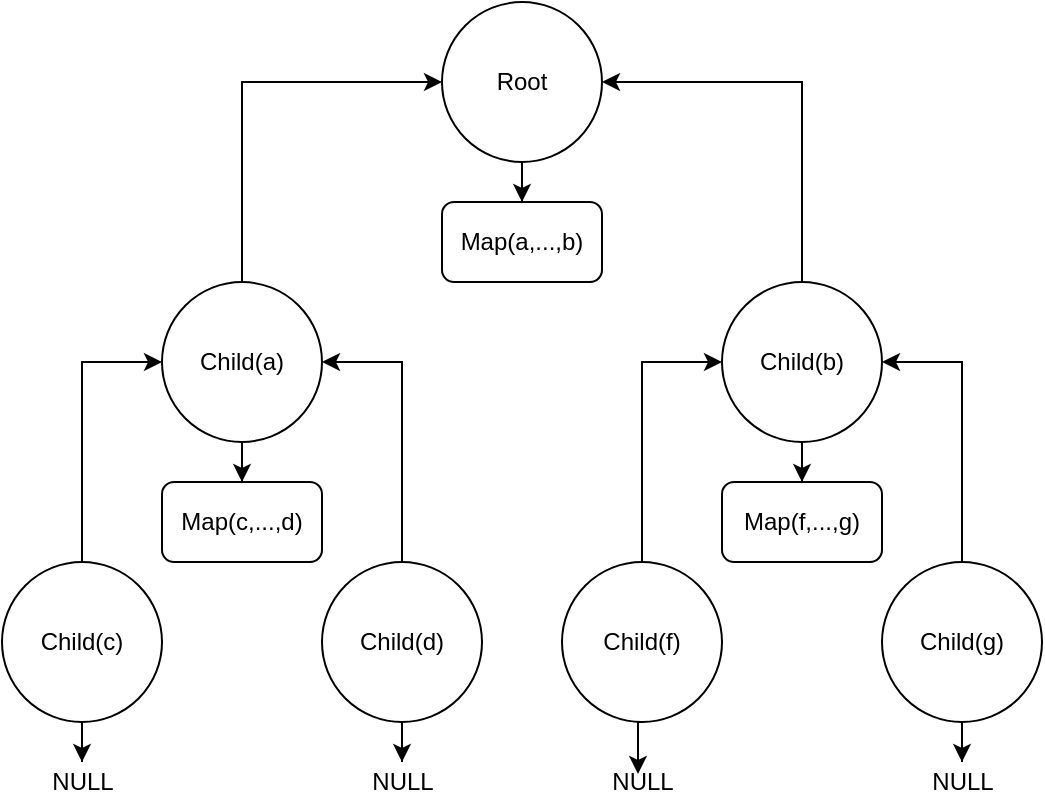 <mxfile version="13.2.4" type="device"><diagram name="Page-1" id="10a91c8b-09ff-31b1-d368-03940ed4cc9e"><mxGraphModel dx="1422" dy="822" grid="1" gridSize="10" guides="1" tooltips="1" connect="1" arrows="1" fold="1" page="1" pageScale="1" pageWidth="1100" pageHeight="850" background="#ffffff" math="0" shadow="0"><root><mxCell id="0"/><mxCell id="1" parent="0"/><mxCell id="3fM2MBfTdBszPzfFptCs-3" value="" style="edgeStyle=orthogonalEdgeStyle;rounded=0;orthogonalLoop=1;jettySize=auto;html=1;" edge="1" parent="1" source="3fM2MBfTdBszPzfFptCs-1" target="3fM2MBfTdBszPzfFptCs-2"><mxGeometry relative="1" as="geometry"/></mxCell><mxCell id="3fM2MBfTdBszPzfFptCs-1" value="Root" style="ellipse;whiteSpace=wrap;html=1;aspect=fixed;" vertex="1" parent="1"><mxGeometry x="440" y="120" width="80" height="80" as="geometry"/></mxCell><mxCell id="3fM2MBfTdBszPzfFptCs-2" value="Map(a,...,b)" style="rounded=1;whiteSpace=wrap;html=1;" vertex="1" parent="1"><mxGeometry x="440" y="220" width="80" height="40" as="geometry"/></mxCell><mxCell id="3fM2MBfTdBszPzfFptCs-8" style="edgeStyle=orthogonalEdgeStyle;rounded=0;orthogonalLoop=1;jettySize=auto;html=1;exitX=0.5;exitY=0;exitDx=0;exitDy=0;entryX=0;entryY=0.5;entryDx=0;entryDy=0;" edge="1" parent="1" source="3fM2MBfTdBszPzfFptCs-4" target="3fM2MBfTdBszPzfFptCs-1"><mxGeometry relative="1" as="geometry"/></mxCell><mxCell id="3fM2MBfTdBszPzfFptCs-10" value="" style="edgeStyle=orthogonalEdgeStyle;rounded=0;orthogonalLoop=1;jettySize=auto;html=1;" edge="1" parent="1" source="3fM2MBfTdBszPzfFptCs-4" target="3fM2MBfTdBszPzfFptCs-9"><mxGeometry relative="1" as="geometry"/></mxCell><mxCell id="3fM2MBfTdBszPzfFptCs-4" value="Child(a)" style="ellipse;whiteSpace=wrap;html=1;aspect=fixed;" vertex="1" parent="1"><mxGeometry x="300" y="260" width="80" height="80" as="geometry"/></mxCell><mxCell id="3fM2MBfTdBszPzfFptCs-7" style="edgeStyle=orthogonalEdgeStyle;rounded=0;orthogonalLoop=1;jettySize=auto;html=1;exitX=0.5;exitY=0;exitDx=0;exitDy=0;entryX=1;entryY=0.5;entryDx=0;entryDy=0;" edge="1" parent="1" source="3fM2MBfTdBszPzfFptCs-5" target="3fM2MBfTdBszPzfFptCs-1"><mxGeometry relative="1" as="geometry"/></mxCell><mxCell id="3fM2MBfTdBszPzfFptCs-12" value="" style="edgeStyle=orthogonalEdgeStyle;rounded=0;orthogonalLoop=1;jettySize=auto;html=1;" edge="1" parent="1" source="3fM2MBfTdBszPzfFptCs-5" target="3fM2MBfTdBszPzfFptCs-11"><mxGeometry relative="1" as="geometry"/></mxCell><mxCell id="3fM2MBfTdBszPzfFptCs-5" value="Child(b)" style="ellipse;whiteSpace=wrap;html=1;aspect=fixed;" vertex="1" parent="1"><mxGeometry x="580" y="260" width="80" height="80" as="geometry"/></mxCell><mxCell id="3fM2MBfTdBszPzfFptCs-9" value="Map(c,...,d)" style="rounded=1;whiteSpace=wrap;html=1;" vertex="1" parent="1"><mxGeometry x="300" y="360" width="80" height="40" as="geometry"/></mxCell><mxCell id="3fM2MBfTdBszPzfFptCs-11" value="Map(f,...,g)" style="rounded=1;whiteSpace=wrap;html=1;" vertex="1" parent="1"><mxGeometry x="580" y="360" width="80" height="40" as="geometry"/></mxCell><mxCell id="3fM2MBfTdBszPzfFptCs-14" style="edgeStyle=orthogonalEdgeStyle;rounded=0;orthogonalLoop=1;jettySize=auto;html=1;exitX=0.5;exitY=0;exitDx=0;exitDy=0;entryX=0;entryY=0.5;entryDx=0;entryDy=0;" edge="1" parent="1" source="3fM2MBfTdBszPzfFptCs-13" target="3fM2MBfTdBszPzfFptCs-4"><mxGeometry relative="1" as="geometry"/></mxCell><mxCell id="3fM2MBfTdBszPzfFptCs-24" style="edgeStyle=orthogonalEdgeStyle;rounded=0;orthogonalLoop=1;jettySize=auto;html=1;exitX=0.5;exitY=1;exitDx=0;exitDy=0;" edge="1" parent="1" source="3fM2MBfTdBszPzfFptCs-13" target="3fM2MBfTdBszPzfFptCs-21"><mxGeometry relative="1" as="geometry"/></mxCell><mxCell id="3fM2MBfTdBszPzfFptCs-13" value="Child(c)" style="ellipse;whiteSpace=wrap;html=1;aspect=fixed;" vertex="1" parent="1"><mxGeometry x="220" y="400" width="80" height="80" as="geometry"/></mxCell><mxCell id="3fM2MBfTdBszPzfFptCs-16" style="edgeStyle=orthogonalEdgeStyle;rounded=0;orthogonalLoop=1;jettySize=auto;html=1;exitX=0.5;exitY=0;exitDx=0;exitDy=0;entryX=1;entryY=0.5;entryDx=0;entryDy=0;" edge="1" parent="1" source="3fM2MBfTdBszPzfFptCs-15" target="3fM2MBfTdBszPzfFptCs-5"><mxGeometry relative="1" as="geometry"/></mxCell><mxCell id="3fM2MBfTdBszPzfFptCs-30" style="edgeStyle=orthogonalEdgeStyle;rounded=0;orthogonalLoop=1;jettySize=auto;html=1;exitX=0.5;exitY=1;exitDx=0;exitDy=0;" edge="1" parent="1" source="3fM2MBfTdBszPzfFptCs-15" target="3fM2MBfTdBszPzfFptCs-27"><mxGeometry relative="1" as="geometry"/></mxCell><mxCell id="3fM2MBfTdBszPzfFptCs-15" value="Child(g)" style="ellipse;whiteSpace=wrap;html=1;aspect=fixed;" vertex="1" parent="1"><mxGeometry x="660" y="400" width="80" height="80" as="geometry"/></mxCell><mxCell id="3fM2MBfTdBszPzfFptCs-18" style="edgeStyle=orthogonalEdgeStyle;rounded=0;orthogonalLoop=1;jettySize=auto;html=1;exitX=0.5;exitY=0;exitDx=0;exitDy=0;entryX=1;entryY=0.5;entryDx=0;entryDy=0;" edge="1" parent="1" source="3fM2MBfTdBszPzfFptCs-17" target="3fM2MBfTdBszPzfFptCs-4"><mxGeometry relative="1" as="geometry"/></mxCell><mxCell id="3fM2MBfTdBszPzfFptCs-28" style="edgeStyle=orthogonalEdgeStyle;rounded=0;orthogonalLoop=1;jettySize=auto;html=1;exitX=0.5;exitY=1;exitDx=0;exitDy=0;" edge="1" parent="1" source="3fM2MBfTdBszPzfFptCs-17" target="3fM2MBfTdBszPzfFptCs-25"><mxGeometry relative="1" as="geometry"/></mxCell><mxCell id="3fM2MBfTdBszPzfFptCs-17" value="Child(d)" style="ellipse;whiteSpace=wrap;html=1;aspect=fixed;" vertex="1" parent="1"><mxGeometry x="380" y="400" width="80" height="80" as="geometry"/></mxCell><mxCell id="3fM2MBfTdBszPzfFptCs-20" style="edgeStyle=orthogonalEdgeStyle;rounded=0;orthogonalLoop=1;jettySize=auto;html=1;exitX=0.5;exitY=0;exitDx=0;exitDy=0;entryX=0;entryY=0.5;entryDx=0;entryDy=0;" edge="1" parent="1" source="3fM2MBfTdBszPzfFptCs-19" target="3fM2MBfTdBszPzfFptCs-5"><mxGeometry relative="1" as="geometry"/></mxCell><mxCell id="3fM2MBfTdBszPzfFptCs-29" style="edgeStyle=orthogonalEdgeStyle;rounded=0;orthogonalLoop=1;jettySize=auto;html=1;exitX=0.5;exitY=1;exitDx=0;exitDy=0;entryX=0.46;entryY=0.3;entryDx=0;entryDy=0;entryPerimeter=0;" edge="1" parent="1" source="3fM2MBfTdBszPzfFptCs-19" target="3fM2MBfTdBszPzfFptCs-26"><mxGeometry relative="1" as="geometry"/></mxCell><mxCell id="3fM2MBfTdBszPzfFptCs-19" value="Child(f)" style="ellipse;whiteSpace=wrap;html=1;aspect=fixed;" vertex="1" parent="1"><mxGeometry x="500" y="400" width="80" height="80" as="geometry"/></mxCell><mxCell id="3fM2MBfTdBszPzfFptCs-21" value="NULL" style="text;html=1;align=center;verticalAlign=middle;resizable=0;points=[];autosize=1;" vertex="1" parent="1"><mxGeometry x="235" y="500" width="50" height="20" as="geometry"/></mxCell><mxCell id="3fM2MBfTdBszPzfFptCs-25" value="NULL" style="text;html=1;align=center;verticalAlign=middle;resizable=0;points=[];autosize=1;" vertex="1" parent="1"><mxGeometry x="395" y="500" width="50" height="20" as="geometry"/></mxCell><mxCell id="3fM2MBfTdBszPzfFptCs-26" value="NULL" style="text;html=1;align=center;verticalAlign=middle;resizable=0;points=[];autosize=1;" vertex="1" parent="1"><mxGeometry x="515" y="500" width="50" height="20" as="geometry"/></mxCell><mxCell id="3fM2MBfTdBszPzfFptCs-27" value="NULL" style="text;html=1;align=center;verticalAlign=middle;resizable=0;points=[];autosize=1;" vertex="1" parent="1"><mxGeometry x="675" y="500" width="50" height="20" as="geometry"/></mxCell></root></mxGraphModel></diagram></mxfile>